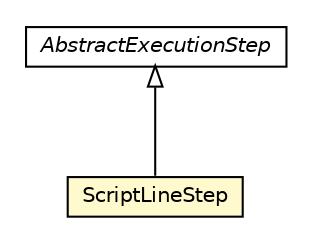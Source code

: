 #!/usr/local/bin/dot
#
# Class diagram 
# Generated by UMLGraph version R5_6-24-gf6e263 (http://www.umlgraph.org/)
#

digraph G {
	edge [fontname="Helvetica",fontsize=10,labelfontname="Helvetica",labelfontsize=10];
	node [fontname="Helvetica",fontsize=10,shape=plaintext];
	nodesep=0.25;
	ranksep=0.5;
	// com.orientechnologies.orient.core.sql.executor.AbstractExecutionStep
	c7838102 [label=<<table title="com.orientechnologies.orient.core.sql.executor.AbstractExecutionStep" border="0" cellborder="1" cellspacing="0" cellpadding="2" port="p" href="./AbstractExecutionStep.html">
		<tr><td><table border="0" cellspacing="0" cellpadding="1">
<tr><td align="center" balign="center"><font face="Helvetica-Oblique"> AbstractExecutionStep </font></td></tr>
		</table></td></tr>
		</table>>, URL="./AbstractExecutionStep.html", fontname="Helvetica", fontcolor="black", fontsize=10.0];
	// com.orientechnologies.orient.core.sql.executor.ScriptLineStep
	c7838142 [label=<<table title="com.orientechnologies.orient.core.sql.executor.ScriptLineStep" border="0" cellborder="1" cellspacing="0" cellpadding="2" port="p" bgcolor="lemonChiffon" href="./ScriptLineStep.html">
		<tr><td><table border="0" cellspacing="0" cellpadding="1">
<tr><td align="center" balign="center"> ScriptLineStep </td></tr>
		</table></td></tr>
		</table>>, URL="./ScriptLineStep.html", fontname="Helvetica", fontcolor="black", fontsize=10.0];
	//com.orientechnologies.orient.core.sql.executor.ScriptLineStep extends com.orientechnologies.orient.core.sql.executor.AbstractExecutionStep
	c7838102:p -> c7838142:p [dir=back,arrowtail=empty];
}

